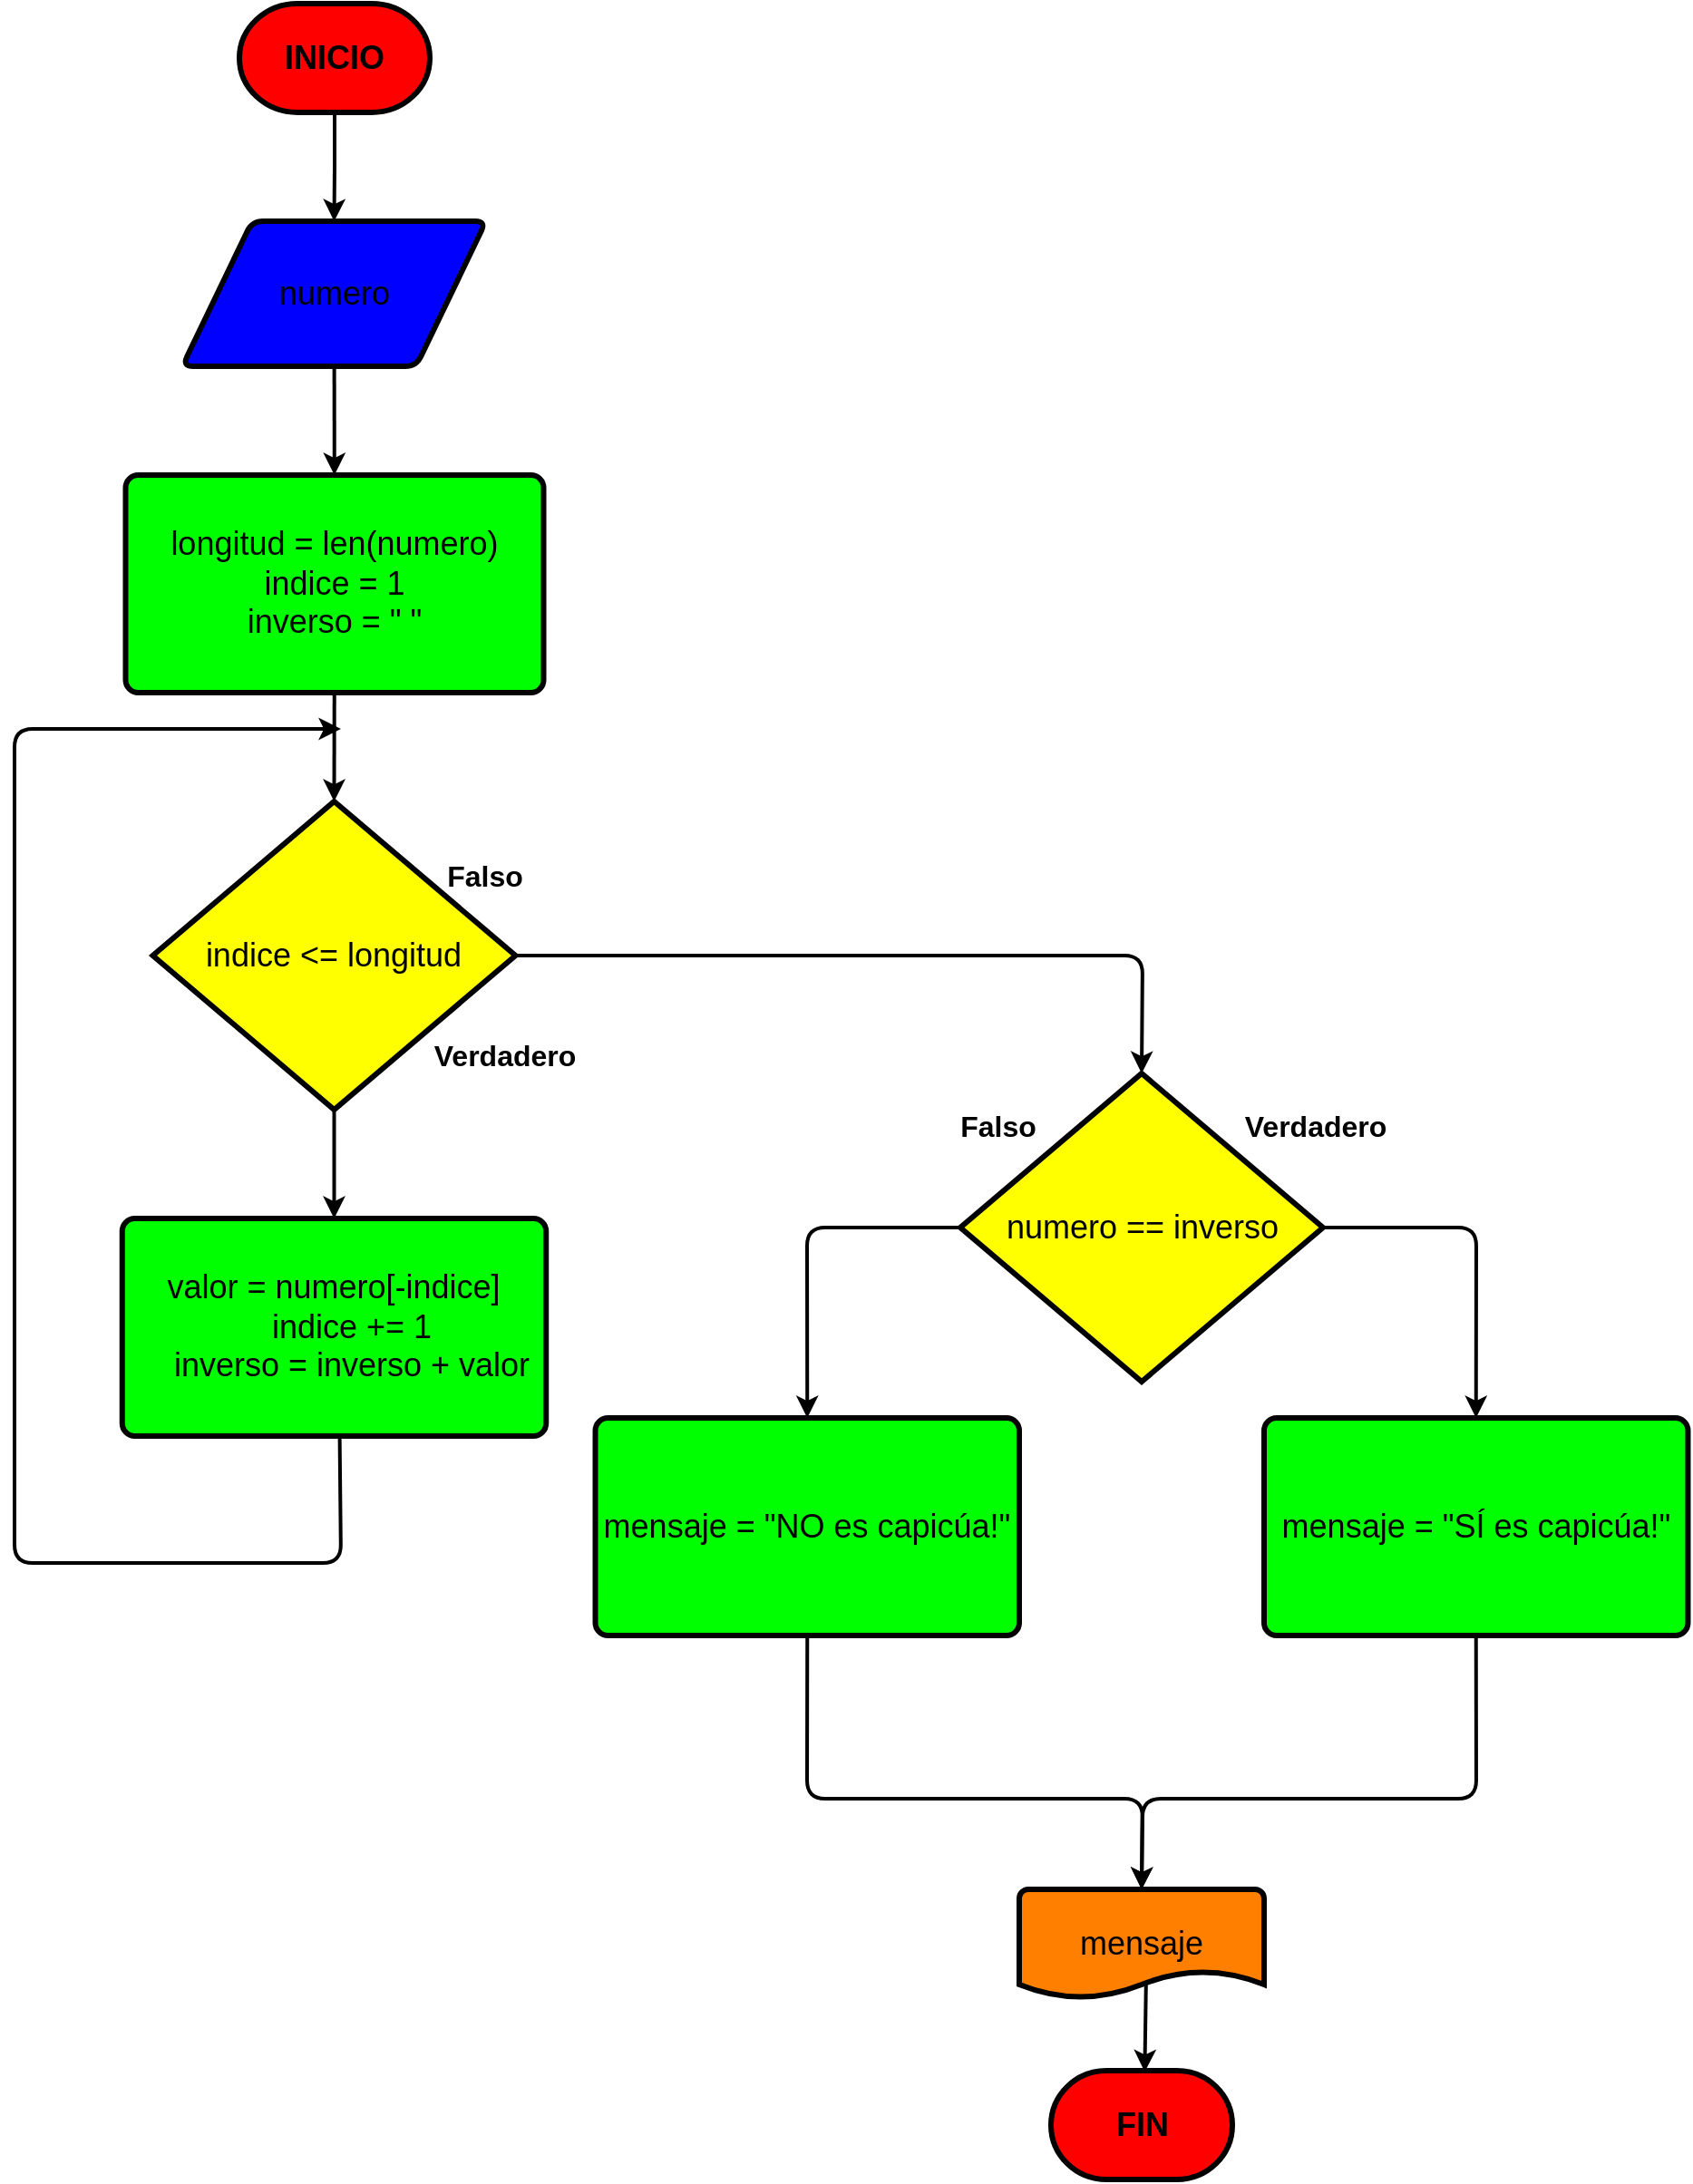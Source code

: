 <mxfile>
    <diagram id="hyXTzDfZUhhmsDUPOdG6" name="Page-1">
        <mxGraphModel dx="2412" dy="2536" grid="1" gridSize="10" guides="1" tooltips="1" connect="1" arrows="1" fold="1" page="1" pageScale="1" pageWidth="600" pageHeight="1300" background="#FFFFFF" math="0" shadow="0">
            <root>
                <mxCell id="0"/>
                <mxCell id="1" parent="0"/>
                <mxCell id="101" value="" style="edgeStyle=none;html=1;strokeWidth=2;strokeColor=#000000;entryX=0.5;entryY=0;entryDx=0;entryDy=0;entryPerimeter=0;startArrow=none;" parent="1" source="104" target="2" edge="1">
                    <mxGeometry relative="1" as="geometry">
                        <mxPoint x="915.255" y="270" as="targetPoint"/>
                    </mxGeometry>
                </mxCell>
                <mxCell id="106" value="" style="edgeStyle=none;html=1;strokeWidth=2;strokeColor=#000000;" parent="1" source="diSnjzynUhi2UMkX59iC-2" target="104" edge="1">
                    <mxGeometry relative="1" as="geometry"/>
                </mxCell>
                <mxCell id="diSnjzynUhi2UMkX59iC-2" value="&lt;font&gt;&lt;span style=&quot;font-size: 18px&quot;&gt;numero&lt;/span&gt;&lt;br&gt;&lt;/font&gt;" style="shape=parallelogram;html=1;strokeWidth=3;perimeter=parallelogramPerimeter;whiteSpace=wrap;rounded=1;arcSize=12;size=0.23;fillColor=#0000FF;fontColor=#000000;strokeColor=#000000;" parent="1" vertex="1">
                    <mxGeometry x="831.51" y="130" width="167.49" height="80" as="geometry"/>
                </mxCell>
                <mxCell id="diSnjzynUhi2UMkX59iC-12" value="" style="edgeStyle=orthogonalEdgeStyle;rounded=0;orthogonalLoop=1;jettySize=auto;html=1;fontSize=18;strokeColor=#000000;strokeWidth=2;" parent="1" source="diSnjzynUhi2UMkX59iC-5" target="diSnjzynUhi2UMkX59iC-2" edge="1">
                    <mxGeometry relative="1" as="geometry"/>
                </mxCell>
                <mxCell id="diSnjzynUhi2UMkX59iC-5" value="INICIO" style="strokeWidth=3;html=1;shape=mxgraph.flowchart.terminator;whiteSpace=wrap;fontSize=18;fillColor=#FF0000;fontStyle=1;fontColor=#000000;strokeColor=#000000;" parent="1" vertex="1">
                    <mxGeometry x="863" y="10" width="105" height="60" as="geometry"/>
                </mxCell>
                <mxCell id="diSnjzynUhi2UMkX59iC-6" value="FIN" style="strokeWidth=3;html=1;shape=mxgraph.flowchart.terminator;whiteSpace=wrap;fontSize=18;fillColor=#FF0000;fontColor=#000000;strokeColor=#000000;fontStyle=1" parent="1" vertex="1">
                    <mxGeometry x="1310.5" y="1150" width="100" height="60" as="geometry"/>
                </mxCell>
                <mxCell id="97" style="edgeStyle=none;html=1;exitX=0.5;exitY=1;exitDx=0;exitDy=0;exitPerimeter=0;strokeWidth=2;strokeColor=#000000;entryX=0.5;entryY=0;entryDx=0;entryDy=0;" parent="1" source="2" target="98" edge="1">
                    <mxGeometry relative="1" as="geometry">
                        <mxPoint x="916.947" y="690" as="targetPoint"/>
                    </mxGeometry>
                </mxCell>
                <mxCell id="110" style="edgeStyle=none;html=1;exitX=1;exitY=0.5;exitDx=0;exitDy=0;exitPerimeter=0;entryX=0.5;entryY=0;entryDx=0;entryDy=0;entryPerimeter=0;strokeWidth=2;strokeColor=#000000;" edge="1" parent="1" source="2" target="107">
                    <mxGeometry relative="1" as="geometry">
                        <Array as="points">
                            <mxPoint x="1167" y="535"/>
                            <mxPoint x="1361" y="535"/>
                        </Array>
                    </mxGeometry>
                </mxCell>
                <mxCell id="2" value="&lt;div&gt;&lt;/div&gt;&lt;font face=&quot;helvetica&quot;&gt;&lt;span style=&quot;font-size: 18px&quot;&gt;indice &amp;lt;= longitud&lt;/span&gt;&lt;/font&gt;" style="strokeWidth=3;html=1;shape=mxgraph.flowchart.decision;whiteSpace=wrap;fillColor=#FFFF00;fontColor=#000000;strokeColor=#000000;" parent="1" vertex="1">
                    <mxGeometry x="815.25" y="450" width="200" height="170" as="geometry"/>
                </mxCell>
                <mxCell id="11" value="&lt;b&gt;&lt;font style=&quot;font-size: 16px&quot;&gt;Falso&lt;/font&gt;&lt;/b&gt;" style="text;html=1;align=center;verticalAlign=middle;resizable=0;points=[];autosize=1;strokeColor=none;fillColor=none;fontColor=#000000;" parent="1" vertex="1">
                    <mxGeometry x="968" y="481" width="60" height="20" as="geometry"/>
                </mxCell>
                <mxCell id="12" value="&lt;b&gt;&lt;font style=&quot;font-size: 16px&quot;&gt;Verdadero&lt;/font&gt;&lt;/b&gt;" style="text;html=1;align=center;verticalAlign=middle;resizable=0;points=[];autosize=1;strokeColor=none;fillColor=none;fontSize=16;fontColor=#000000;" parent="1" vertex="1">
                    <mxGeometry x="964" y="580" width="90" height="20" as="geometry"/>
                </mxCell>
                <mxCell id="99" style="edgeStyle=none;html=1;exitX=0.513;exitY=0.994;exitDx=0;exitDy=0;strokeColor=#000000;strokeWidth=2;exitPerimeter=0;" parent="1" source="98" edge="1">
                    <mxGeometry relative="1" as="geometry">
                        <mxPoint x="919" y="410" as="targetPoint"/>
                        <Array as="points">
                            <mxPoint x="919" y="870"/>
                            <mxPoint x="739" y="870"/>
                            <mxPoint x="739" y="410"/>
                        </Array>
                    </mxGeometry>
                </mxCell>
                <mxCell id="98" value="&lt;font style=&quot;font-size: 18px&quot;&gt;&lt;div&gt;valor = numero[-indice]&lt;/div&gt;&lt;div&gt;&amp;nbsp; &amp;nbsp; indice += 1&lt;/div&gt;&lt;div&gt;&amp;nbsp; &amp;nbsp; inverso = inverso + valor&lt;/div&gt;&lt;/font&gt;" style="rounded=1;whiteSpace=wrap;html=1;absoluteArcSize=1;arcSize=14;strokeWidth=3;fillColor=#00FF00;fontColor=#000000;strokeColor=#000000;" parent="1" vertex="1">
                    <mxGeometry x="798.38" y="680" width="233.74" height="120" as="geometry"/>
                </mxCell>
                <mxCell id="103" value="" style="edgeStyle=none;html=1;strokeColor=#000000;strokeWidth=2;exitX=0.518;exitY=0.84;exitDx=0;exitDy=0;exitPerimeter=0;entryX=0.517;entryY=0.011;entryDx=0;entryDy=0;entryPerimeter=0;" parent="1" source="diSnjzynUhi2UMkX59iC-7" target="diSnjzynUhi2UMkX59iC-6" edge="1">
                    <mxGeometry relative="1" as="geometry"/>
                </mxCell>
                <mxCell id="diSnjzynUhi2UMkX59iC-7" value="mensaje" style="strokeWidth=3;html=1;shape=mxgraph.flowchart.document2;whiteSpace=wrap;size=0.25;fontSize=18;fillColor=#FF8000;fontColor=#000000;strokeColor=#000000;" parent="1" vertex="1">
                    <mxGeometry x="1293" y="1050" width="135" height="60" as="geometry"/>
                </mxCell>
                <mxCell id="104" value="&lt;font style=&quot;font-size: 18px&quot;&gt;&lt;div&gt;longitud = len(numero)&lt;/div&gt;&lt;div&gt;indice = 1&lt;/div&gt;&lt;div&gt;inverso = &quot; &quot;&lt;/div&gt;&lt;/font&gt;" style="rounded=1;whiteSpace=wrap;html=1;absoluteArcSize=1;arcSize=14;strokeWidth=3;fillColor=#00FF00;fontColor=#000000;strokeColor=#000000;" parent="1" vertex="1">
                    <mxGeometry x="800.25" y="270" width="230.5" height="120" as="geometry"/>
                </mxCell>
                <mxCell id="112" style="edgeStyle=none;html=1;exitX=0;exitY=0.5;exitDx=0;exitDy=0;exitPerimeter=0;entryX=0.5;entryY=0;entryDx=0;entryDy=0;strokeColor=#000000;strokeWidth=2;" edge="1" parent="1" source="107" target="109">
                    <mxGeometry relative="1" as="geometry">
                        <Array as="points">
                            <mxPoint x="1176" y="685"/>
                        </Array>
                    </mxGeometry>
                </mxCell>
                <mxCell id="113" style="edgeStyle=none;html=1;exitX=1;exitY=0.5;exitDx=0;exitDy=0;exitPerimeter=0;entryX=0.5;entryY=0;entryDx=0;entryDy=0;strokeColor=#000000;strokeWidth=2;" edge="1" parent="1" source="107" target="108">
                    <mxGeometry relative="1" as="geometry">
                        <Array as="points">
                            <mxPoint x="1545" y="685"/>
                        </Array>
                    </mxGeometry>
                </mxCell>
                <mxCell id="107" value="&lt;div&gt;&lt;/div&gt;&lt;font face=&quot;helvetica&quot;&gt;&lt;span style=&quot;font-size: 18px&quot;&gt;numero == inverso&lt;/span&gt;&lt;/font&gt;" style="strokeWidth=3;html=1;shape=mxgraph.flowchart.decision;whiteSpace=wrap;fillColor=#FFFF00;fontColor=#000000;strokeColor=#000000;" vertex="1" parent="1">
                    <mxGeometry x="1260.5" y="600" width="200" height="170" as="geometry"/>
                </mxCell>
                <mxCell id="115" style="edgeStyle=none;html=1;exitX=0.5;exitY=1;exitDx=0;exitDy=0;entryX=0.5;entryY=0;entryDx=0;entryDy=0;entryPerimeter=0;strokeColor=#000000;strokeWidth=2;" edge="1" parent="1" source="108" target="diSnjzynUhi2UMkX59iC-7">
                    <mxGeometry relative="1" as="geometry">
                        <Array as="points">
                            <mxPoint x="1545" y="1000"/>
                            <mxPoint x="1361" y="1000"/>
                        </Array>
                    </mxGeometry>
                </mxCell>
                <mxCell id="108" value="&lt;font&gt;&lt;span style=&quot;font-size: 18px&quot;&gt;mensaje = &quot;SÍ es capicúa!&quot;&lt;/span&gt;&lt;br&gt;&lt;/font&gt;" style="rounded=1;whiteSpace=wrap;html=1;absoluteArcSize=1;arcSize=14;strokeWidth=3;fillColor=#00FF00;fontColor=#000000;strokeColor=#000000;" vertex="1" parent="1">
                    <mxGeometry x="1428" y="790" width="233.74" height="120" as="geometry"/>
                </mxCell>
                <mxCell id="114" style="edgeStyle=none;html=1;exitX=0.5;exitY=1;exitDx=0;exitDy=0;entryX=0.5;entryY=0;entryDx=0;entryDy=0;entryPerimeter=0;strokeColor=#000000;strokeWidth=2;" edge="1" parent="1" source="109" target="diSnjzynUhi2UMkX59iC-7">
                    <mxGeometry relative="1" as="geometry">
                        <Array as="points">
                            <mxPoint x="1176" y="1000"/>
                            <mxPoint x="1361" y="1000"/>
                        </Array>
                    </mxGeometry>
                </mxCell>
                <mxCell id="109" value="&lt;font&gt;&lt;span style=&quot;font-size: 18px&quot;&gt;mensaje = &quot;NO es capicúa!&quot;&lt;/span&gt;&lt;br&gt;&lt;/font&gt;" style="rounded=1;whiteSpace=wrap;html=1;absoluteArcSize=1;arcSize=14;strokeWidth=3;fillColor=#00FF00;fontColor=#000000;strokeColor=#000000;" vertex="1" parent="1">
                    <mxGeometry x="1059.26" y="790" width="233.74" height="120" as="geometry"/>
                </mxCell>
                <mxCell id="116" value="&lt;b&gt;&lt;font style=&quot;font-size: 16px&quot;&gt;Falso&lt;/font&gt;&lt;/b&gt;" style="text;html=1;align=center;verticalAlign=middle;resizable=0;points=[];autosize=1;strokeColor=none;fillColor=none;fontColor=#000000;" vertex="1" parent="1">
                    <mxGeometry x="1250.5" y="619" width="60" height="20" as="geometry"/>
                </mxCell>
                <mxCell id="117" value="&lt;b&gt;&lt;font style=&quot;font-size: 16px&quot;&gt;Verdadero&lt;/font&gt;&lt;/b&gt;" style="text;html=1;align=center;verticalAlign=middle;resizable=0;points=[];autosize=1;strokeColor=none;fillColor=none;fontSize=16;fontColor=#000000;" vertex="1" parent="1">
                    <mxGeometry x="1410.5" y="619" width="90" height="20" as="geometry"/>
                </mxCell>
            </root>
        </mxGraphModel>
    </diagram>
</mxfile>